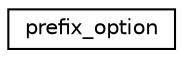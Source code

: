 digraph "Graphical Class Hierarchy"
{
 // LATEX_PDF_SIZE
  edge [fontname="Helvetica",fontsize="10",labelfontname="Helvetica",labelfontsize="10"];
  node [fontname="Helvetica",fontsize="10",shape=record];
  rankdir="LR";
  Node0 [label="prefix_option",height=0.2,width=0.4,color="black", fillcolor="white", style="filled",URL="$structprefix__option.html",tooltip=" "];
}
